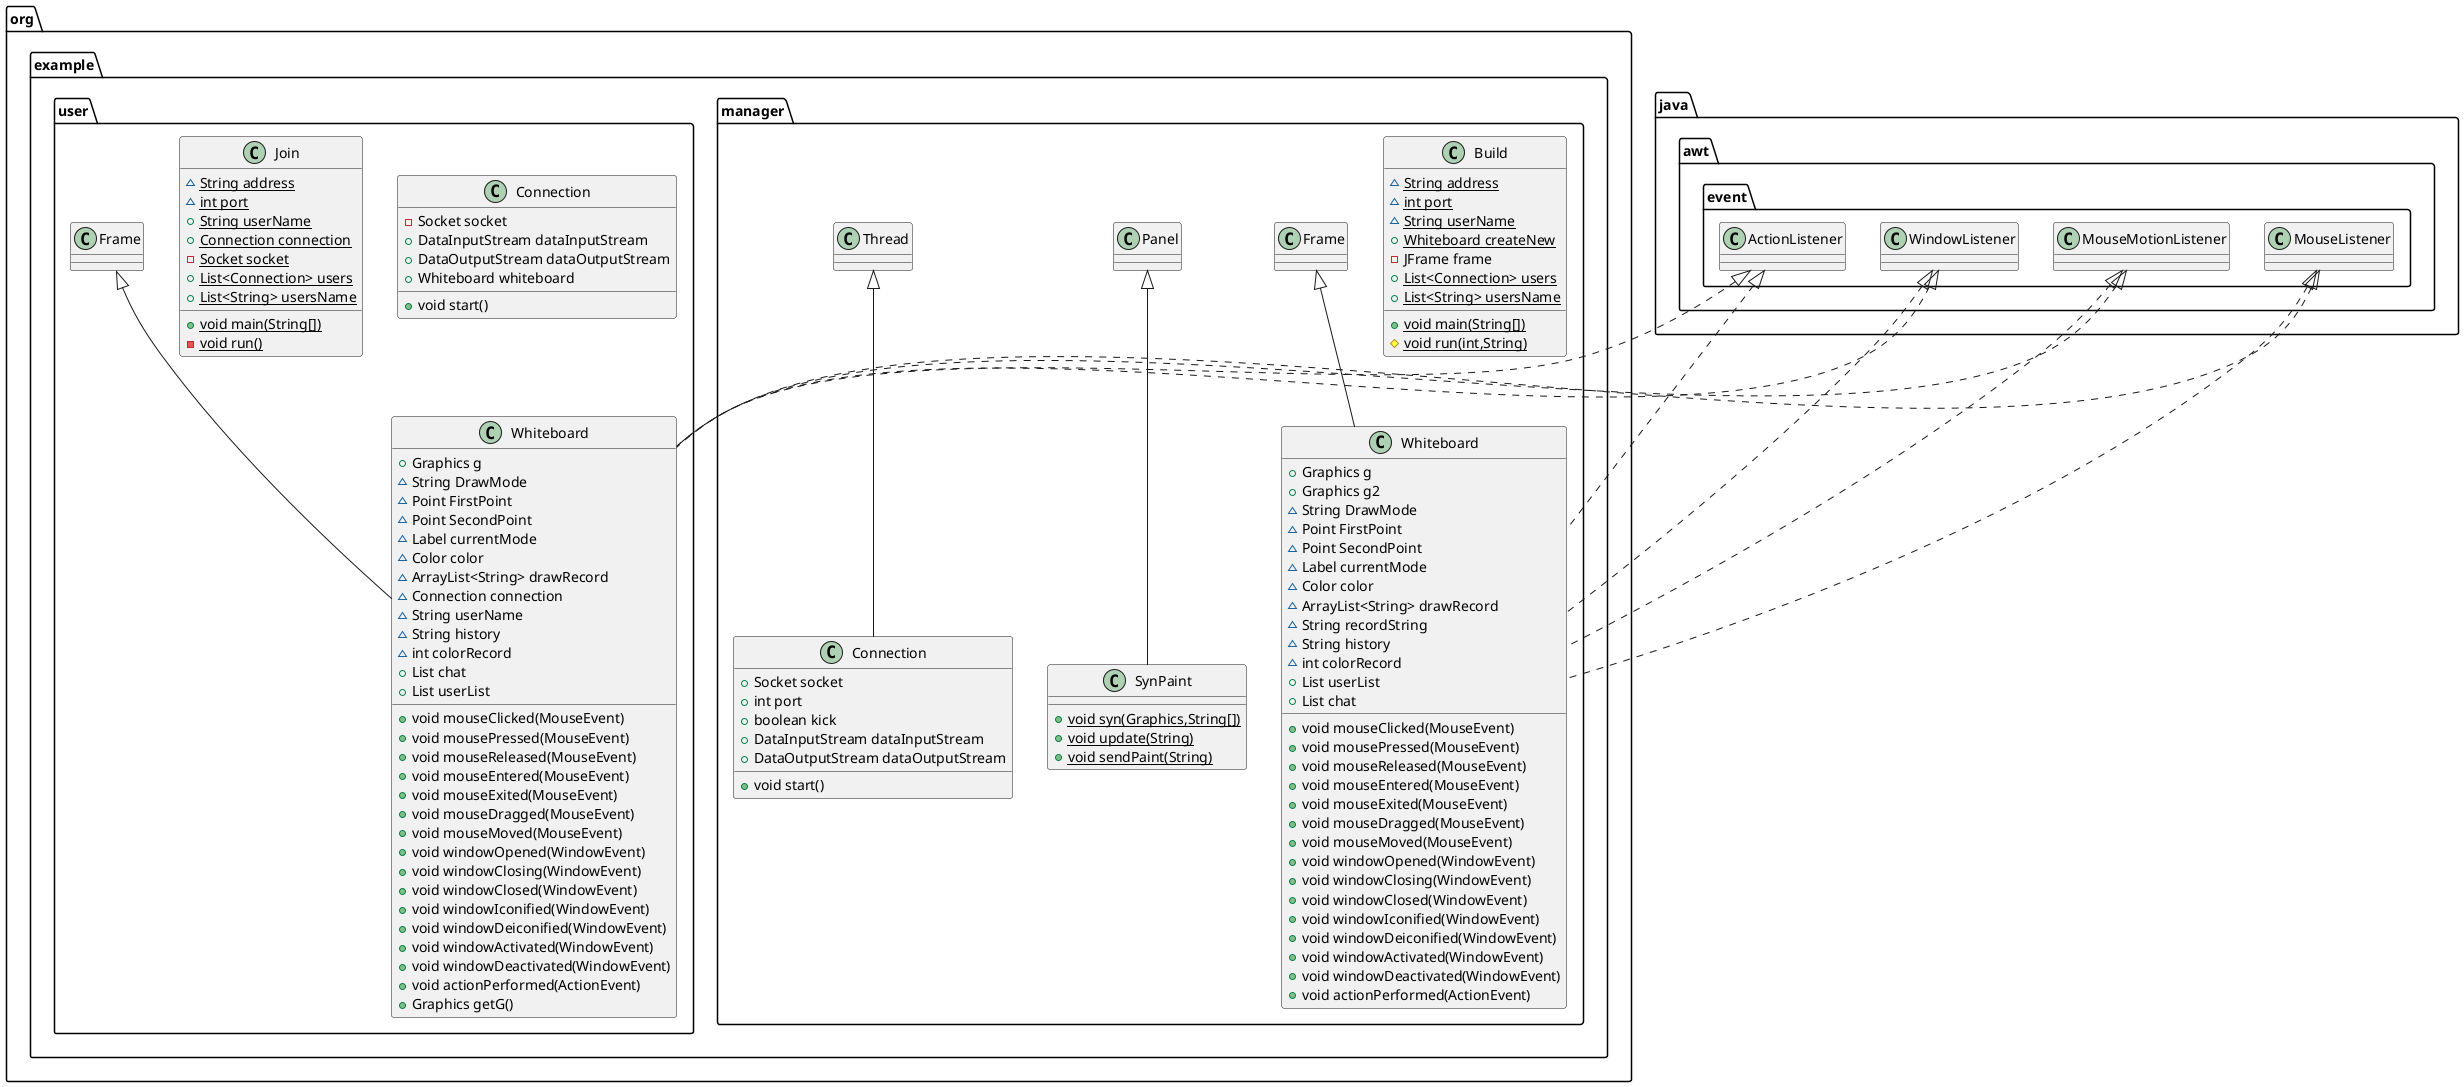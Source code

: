 @startuml
class org.example.manager.Whiteboard {
+ Graphics g
+ Graphics g2
~ String DrawMode
~ Point FirstPoint
~ Point SecondPoint
~ Label currentMode
~ Color color
~ ArrayList<String> drawRecord
~ String recordString
~ String history
~ int colorRecord
+ List userList
+ List chat
+ void mouseClicked(MouseEvent)
+ void mousePressed(MouseEvent)
+ void mouseReleased(MouseEvent)
+ void mouseEntered(MouseEvent)
+ void mouseExited(MouseEvent)
+ void mouseDragged(MouseEvent)
+ void mouseMoved(MouseEvent)
+ void windowOpened(WindowEvent)
+ void windowClosing(WindowEvent)
+ void windowClosed(WindowEvent)
+ void windowIconified(WindowEvent)
+ void windowDeiconified(WindowEvent)
+ void windowActivated(WindowEvent)
+ void windowDeactivated(WindowEvent)
+ void actionPerformed(ActionEvent)
}
class org.example.user.Connection {
- Socket socket
+ DataInputStream dataInputStream
+ DataOutputStream dataOutputStream
+ Whiteboard whiteboard
+ void start()
}
class org.example.manager.Build {
~ {static} String address
~ {static} int port
~ {static} String userName
+ {static} Whiteboard createNew
- JFrame frame
+ {static} List<Connection> users
+ {static} List<String> usersName
+ {static} void main(String[])
# {static} void run(int,String)
}
class org.example.user.Join {
~ {static} String address
~ {static} int port
+ {static} String userName
+ {static} Connection connection
- {static} Socket socket
+ {static} List<Connection> users
+ {static} List<String> usersName
+ {static} void main(String[])
- {static} void run()
}
class org.example.user.Whiteboard {
+ Graphics g
~ String DrawMode
~ Point FirstPoint
~ Point SecondPoint
~ Label currentMode
~ Color color
~ ArrayList<String> drawRecord
~ Connection connection
~ String userName
~ String history
~ int colorRecord
+ List chat
+ List userList
+ void mouseClicked(MouseEvent)
+ void mousePressed(MouseEvent)
+ void mouseReleased(MouseEvent)
+ void mouseEntered(MouseEvent)
+ void mouseExited(MouseEvent)
+ void mouseDragged(MouseEvent)
+ void mouseMoved(MouseEvent)
+ void windowOpened(WindowEvent)
+ void windowClosing(WindowEvent)
+ void windowClosed(WindowEvent)
+ void windowIconified(WindowEvent)
+ void windowDeiconified(WindowEvent)
+ void windowActivated(WindowEvent)
+ void windowDeactivated(WindowEvent)
+ void actionPerformed(ActionEvent)
+ Graphics getG()
}
class org.example.manager.SynPaint {
+ {static} void syn(Graphics,String[])
+ {static} void update(String)
+ {static} void sendPaint(String)
}
class org.example.manager.Connection {
+ Socket socket
+ int port
+ boolean kick
+ DataInputStream dataInputStream
+ DataOutputStream dataOutputStream
+ void start()
}


java.awt.event.MouseListener <|.. org.example.manager.Whiteboard
java.awt.event.MouseMotionListener <|.. org.example.manager.Whiteboard
java.awt.event.WindowListener <|.. org.example.manager.Whiteboard
java.awt.event.ActionListener <|.. org.example.manager.Whiteboard
org.example.manager.Frame <|-- org.example.manager.Whiteboard
java.awt.event.MouseListener <|.. org.example.user.Whiteboard
java.awt.event.MouseMotionListener <|.. org.example.user.Whiteboard
java.awt.event.WindowListener <|.. org.example.user.Whiteboard
java.awt.event.ActionListener <|.. org.example.user.Whiteboard
org.example.user.Frame <|-- org.example.user.Whiteboard
org.example.manager.Panel <|-- org.example.manager.SynPaint
org.example.manager.Thread <|-- org.example.manager.Connection
@enduml